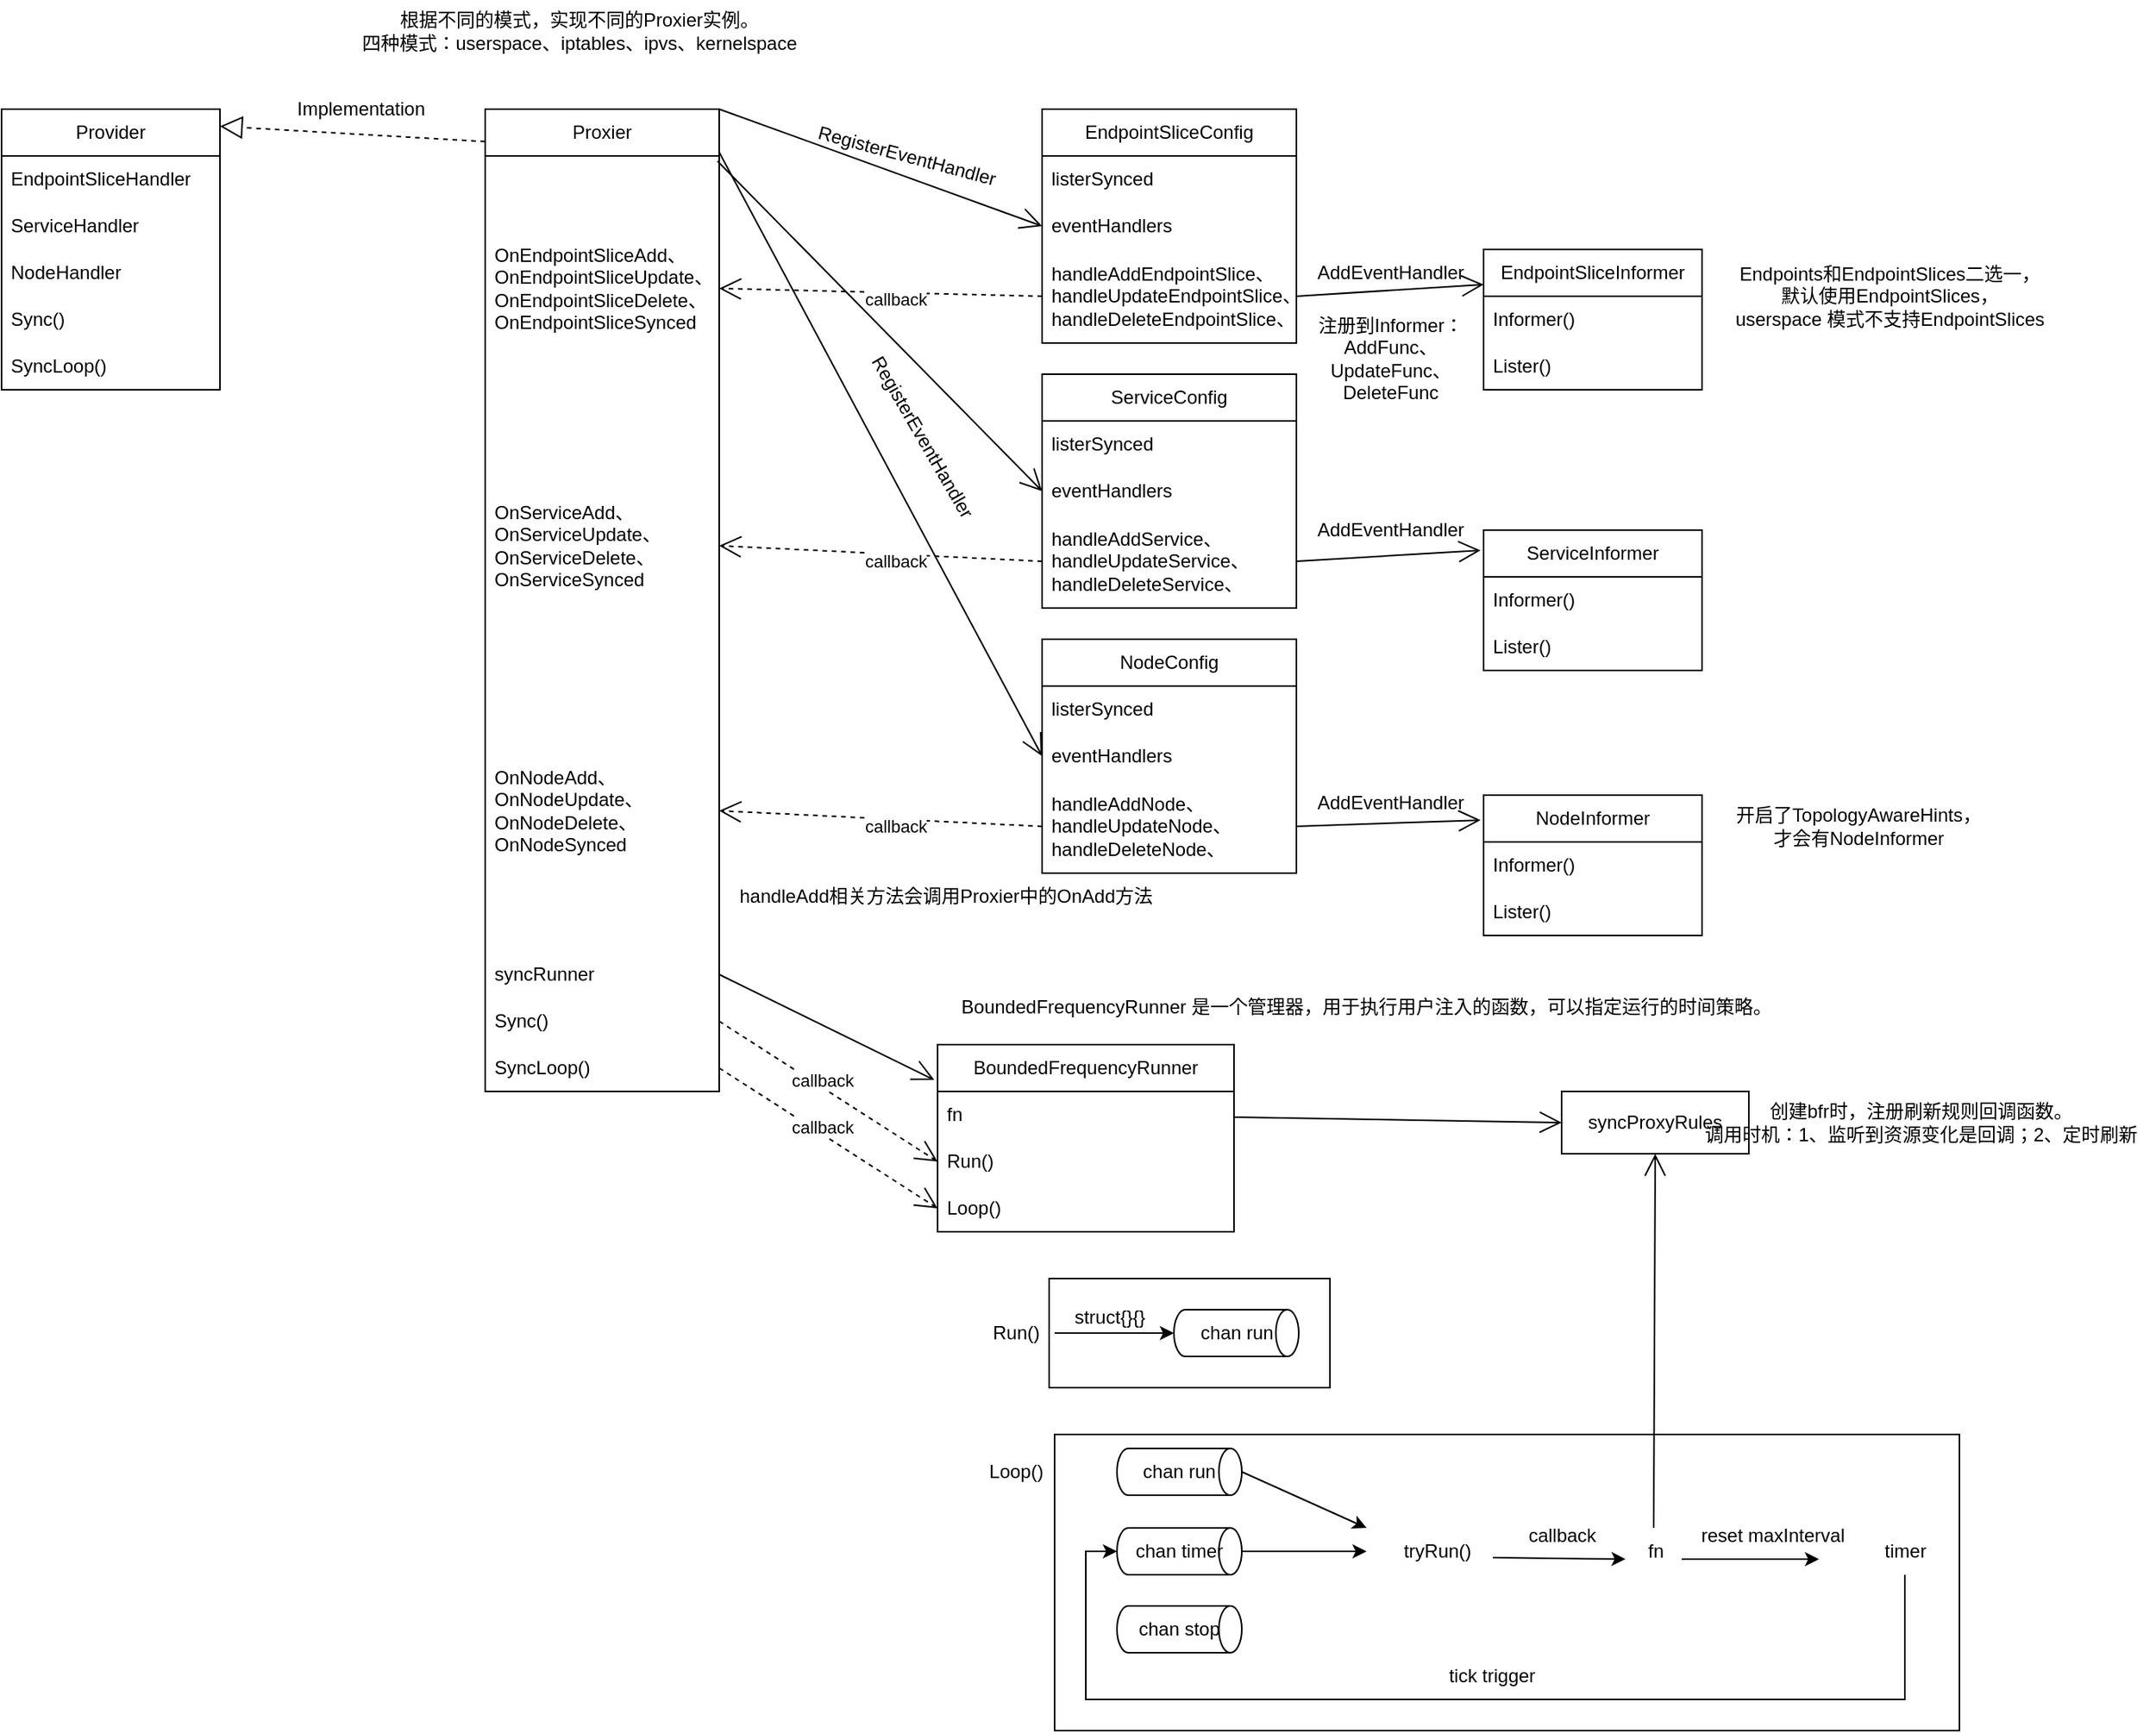 <mxfile version="20.8.18" type="github">
  <diagram name="第 1 页" id="lh7ydzCc7ynA8F5_acGI">
    <mxGraphModel dx="1050" dy="548" grid="1" gridSize="10" guides="1" tooltips="1" connect="1" arrows="1" fold="1" page="1" pageScale="1" pageWidth="827" pageHeight="1169" math="0" shadow="0">
      <root>
        <mxCell id="0" />
        <mxCell id="1" parent="0" />
        <mxCell id="7DXoSsNHb3DOnM7rZHPf-104" value="" style="rounded=0;whiteSpace=wrap;html=1;strokeColor=default;strokeWidth=1;fillColor=default;" vertex="1" parent="1">
          <mxGeometry x="831.5" y="1030" width="180" height="70" as="geometry" />
        </mxCell>
        <mxCell id="7DXoSsNHb3DOnM7rZHPf-1" value="Provider" style="swimlane;fontStyle=0;childLayout=stackLayout;horizontal=1;startSize=30;horizontalStack=0;resizeParent=1;resizeParentMax=0;resizeLast=0;collapsible=1;marginBottom=0;whiteSpace=wrap;html=1;" vertex="1" parent="1">
          <mxGeometry x="160" y="280" width="140" height="180" as="geometry" />
        </mxCell>
        <mxCell id="7DXoSsNHb3DOnM7rZHPf-2" value="EndpointSliceHandler" style="text;strokeColor=none;fillColor=none;align=left;verticalAlign=middle;spacingLeft=4;spacingRight=4;overflow=hidden;points=[[0,0.5],[1,0.5]];portConstraint=eastwest;rotatable=0;whiteSpace=wrap;html=1;" vertex="1" parent="7DXoSsNHb3DOnM7rZHPf-1">
          <mxGeometry y="30" width="140" height="30" as="geometry" />
        </mxCell>
        <mxCell id="7DXoSsNHb3DOnM7rZHPf-3" value="ServiceHandler" style="text;strokeColor=none;fillColor=none;align=left;verticalAlign=middle;spacingLeft=4;spacingRight=4;overflow=hidden;points=[[0,0.5],[1,0.5]];portConstraint=eastwest;rotatable=0;whiteSpace=wrap;html=1;" vertex="1" parent="7DXoSsNHb3DOnM7rZHPf-1">
          <mxGeometry y="60" width="140" height="30" as="geometry" />
        </mxCell>
        <mxCell id="7DXoSsNHb3DOnM7rZHPf-4" value="NodeHandler" style="text;strokeColor=none;fillColor=none;align=left;verticalAlign=middle;spacingLeft=4;spacingRight=4;overflow=hidden;points=[[0,0.5],[1,0.5]];portConstraint=eastwest;rotatable=0;whiteSpace=wrap;html=1;" vertex="1" parent="7DXoSsNHb3DOnM7rZHPf-1">
          <mxGeometry y="90" width="140" height="30" as="geometry" />
        </mxCell>
        <mxCell id="7DXoSsNHb3DOnM7rZHPf-6" value="Sync()" style="text;strokeColor=none;fillColor=none;align=left;verticalAlign=middle;spacingLeft=4;spacingRight=4;overflow=hidden;points=[[0,0.5],[1,0.5]];portConstraint=eastwest;rotatable=0;whiteSpace=wrap;html=1;" vertex="1" parent="7DXoSsNHb3DOnM7rZHPf-1">
          <mxGeometry y="120" width="140" height="30" as="geometry" />
        </mxCell>
        <mxCell id="7DXoSsNHb3DOnM7rZHPf-5" value="SyncLoop()" style="text;strokeColor=none;fillColor=none;align=left;verticalAlign=middle;spacingLeft=4;spacingRight=4;overflow=hidden;points=[[0,0.5],[1,0.5]];portConstraint=eastwest;rotatable=0;whiteSpace=wrap;html=1;" vertex="1" parent="7DXoSsNHb3DOnM7rZHPf-1">
          <mxGeometry y="150" width="140" height="30" as="geometry" />
        </mxCell>
        <mxCell id="7DXoSsNHb3DOnM7rZHPf-7" value="Proxier" style="swimlane;fontStyle=0;childLayout=stackLayout;horizontal=1;startSize=30;horizontalStack=0;resizeParent=1;resizeParentMax=0;resizeLast=0;collapsible=1;marginBottom=0;whiteSpace=wrap;html=1;" vertex="1" parent="1">
          <mxGeometry x="470" y="280" width="150" height="630" as="geometry" />
        </mxCell>
        <mxCell id="7DXoSsNHb3DOnM7rZHPf-8" value="OnEndpointSliceAdd、OnEndpointSliceUpdate、OnEndpointSliceDelete、OnEndpointSliceSynced" style="text;strokeColor=none;fillColor=none;align=left;verticalAlign=middle;spacingLeft=4;spacingRight=4;overflow=hidden;points=[[0,0.5],[1,0.5]];portConstraint=eastwest;rotatable=0;whiteSpace=wrap;html=1;" vertex="1" parent="7DXoSsNHb3DOnM7rZHPf-7">
          <mxGeometry y="30" width="150" height="170" as="geometry" />
        </mxCell>
        <mxCell id="7DXoSsNHb3DOnM7rZHPf-9" value="OnServiceAdd、OnServiceUpdate、OnServiceDelete、OnServiceSynced" style="text;strokeColor=none;fillColor=none;align=left;verticalAlign=middle;spacingLeft=4;spacingRight=4;overflow=hidden;points=[[0,0.5],[1,0.5]];portConstraint=eastwest;rotatable=0;whiteSpace=wrap;html=1;" vertex="1" parent="7DXoSsNHb3DOnM7rZHPf-7">
          <mxGeometry y="200" width="150" height="160" as="geometry" />
        </mxCell>
        <mxCell id="7DXoSsNHb3DOnM7rZHPf-10" value="OnNodeAdd、OnNodeUpdate、OnNodeDelete、OnNodeSynced" style="text;strokeColor=none;fillColor=none;align=left;verticalAlign=middle;spacingLeft=4;spacingRight=4;overflow=hidden;points=[[0,0.5],[1,0.5]];portConstraint=eastwest;rotatable=0;whiteSpace=wrap;html=1;" vertex="1" parent="7DXoSsNHb3DOnM7rZHPf-7">
          <mxGeometry y="360" width="150" height="180" as="geometry" />
        </mxCell>
        <mxCell id="7DXoSsNHb3DOnM7rZHPf-93" value="syncRunner" style="text;strokeColor=none;fillColor=none;align=left;verticalAlign=middle;spacingLeft=4;spacingRight=4;overflow=hidden;points=[[0,0.5],[1,0.5]];portConstraint=eastwest;rotatable=0;whiteSpace=wrap;html=1;" vertex="1" parent="7DXoSsNHb3DOnM7rZHPf-7">
          <mxGeometry y="540" width="150" height="30" as="geometry" />
        </mxCell>
        <mxCell id="7DXoSsNHb3DOnM7rZHPf-11" value="Sync()" style="text;strokeColor=none;fillColor=none;align=left;verticalAlign=middle;spacingLeft=4;spacingRight=4;overflow=hidden;points=[[0,0.5],[1,0.5]];portConstraint=eastwest;rotatable=0;whiteSpace=wrap;html=1;" vertex="1" parent="7DXoSsNHb3DOnM7rZHPf-7">
          <mxGeometry y="570" width="150" height="30" as="geometry" />
        </mxCell>
        <mxCell id="7DXoSsNHb3DOnM7rZHPf-12" value="SyncLoop()" style="text;strokeColor=none;fillColor=none;align=left;verticalAlign=middle;spacingLeft=4;spacingRight=4;overflow=hidden;points=[[0,0.5],[1,0.5]];portConstraint=eastwest;rotatable=0;whiteSpace=wrap;html=1;" vertex="1" parent="7DXoSsNHb3DOnM7rZHPf-7">
          <mxGeometry y="600" width="150" height="30" as="geometry" />
        </mxCell>
        <mxCell id="7DXoSsNHb3DOnM7rZHPf-13" value="" style="endArrow=block;dashed=1;endFill=0;endSize=12;html=1;rounded=0;entryX=1;entryY=0.061;entryDx=0;entryDy=0;entryPerimeter=0;exitX=0;exitY=0.033;exitDx=0;exitDy=0;exitPerimeter=0;" edge="1" parent="1" source="7DXoSsNHb3DOnM7rZHPf-7" target="7DXoSsNHb3DOnM7rZHPf-1">
          <mxGeometry width="160" relative="1" as="geometry">
            <mxPoint x="370" y="520" as="sourcePoint" />
            <mxPoint x="530" y="520" as="targetPoint" />
          </mxGeometry>
        </mxCell>
        <mxCell id="7DXoSsNHb3DOnM7rZHPf-14" value="Implementation" style="text;html=1;align=center;verticalAlign=middle;resizable=0;points=[];autosize=1;strokeColor=none;fillColor=none;" vertex="1" parent="1">
          <mxGeometry x="335" y="265" width="110" height="30" as="geometry" />
        </mxCell>
        <mxCell id="7DXoSsNHb3DOnM7rZHPf-15" value="EndpointSliceInformer" style="swimlane;fontStyle=0;childLayout=stackLayout;horizontal=1;startSize=30;horizontalStack=0;resizeParent=1;resizeParentMax=0;resizeLast=0;collapsible=1;marginBottom=0;whiteSpace=wrap;html=1;" vertex="1" parent="1">
          <mxGeometry x="1110" y="370" width="140" height="90" as="geometry" />
        </mxCell>
        <mxCell id="7DXoSsNHb3DOnM7rZHPf-16" value="Informer()" style="text;strokeColor=none;fillColor=none;align=left;verticalAlign=middle;spacingLeft=4;spacingRight=4;overflow=hidden;points=[[0,0.5],[1,0.5]];portConstraint=eastwest;rotatable=0;whiteSpace=wrap;html=1;" vertex="1" parent="7DXoSsNHb3DOnM7rZHPf-15">
          <mxGeometry y="30" width="140" height="30" as="geometry" />
        </mxCell>
        <mxCell id="7DXoSsNHb3DOnM7rZHPf-21" value="Lister()" style="text;strokeColor=none;fillColor=none;align=left;verticalAlign=middle;spacingLeft=4;spacingRight=4;overflow=hidden;points=[[0,0.5],[1,0.5]];portConstraint=eastwest;rotatable=0;whiteSpace=wrap;html=1;" vertex="1" parent="7DXoSsNHb3DOnM7rZHPf-15">
          <mxGeometry y="60" width="140" height="30" as="geometry" />
        </mxCell>
        <mxCell id="7DXoSsNHb3DOnM7rZHPf-22" value="ServiceInformer" style="swimlane;fontStyle=0;childLayout=stackLayout;horizontal=1;startSize=30;horizontalStack=0;resizeParent=1;resizeParentMax=0;resizeLast=0;collapsible=1;marginBottom=0;whiteSpace=wrap;html=1;" vertex="1" parent="1">
          <mxGeometry x="1110" y="550" width="140" height="90" as="geometry" />
        </mxCell>
        <mxCell id="7DXoSsNHb3DOnM7rZHPf-23" value="Informer()" style="text;strokeColor=none;fillColor=none;align=left;verticalAlign=middle;spacingLeft=4;spacingRight=4;overflow=hidden;points=[[0,0.5],[1,0.5]];portConstraint=eastwest;rotatable=0;whiteSpace=wrap;html=1;" vertex="1" parent="7DXoSsNHb3DOnM7rZHPf-22">
          <mxGeometry y="30" width="140" height="30" as="geometry" />
        </mxCell>
        <mxCell id="7DXoSsNHb3DOnM7rZHPf-24" value="Lister()" style="text;strokeColor=none;fillColor=none;align=left;verticalAlign=middle;spacingLeft=4;spacingRight=4;overflow=hidden;points=[[0,0.5],[1,0.5]];portConstraint=eastwest;rotatable=0;whiteSpace=wrap;html=1;" vertex="1" parent="7DXoSsNHb3DOnM7rZHPf-22">
          <mxGeometry y="60" width="140" height="30" as="geometry" />
        </mxCell>
        <mxCell id="7DXoSsNHb3DOnM7rZHPf-25" value="NodeInformer" style="swimlane;fontStyle=0;childLayout=stackLayout;horizontal=1;startSize=30;horizontalStack=0;resizeParent=1;resizeParentMax=0;resizeLast=0;collapsible=1;marginBottom=0;whiteSpace=wrap;html=1;" vertex="1" parent="1">
          <mxGeometry x="1110" y="720" width="140" height="90" as="geometry" />
        </mxCell>
        <mxCell id="7DXoSsNHb3DOnM7rZHPf-26" value="Informer()" style="text;strokeColor=none;fillColor=none;align=left;verticalAlign=middle;spacingLeft=4;spacingRight=4;overflow=hidden;points=[[0,0.5],[1,0.5]];portConstraint=eastwest;rotatable=0;whiteSpace=wrap;html=1;" vertex="1" parent="7DXoSsNHb3DOnM7rZHPf-25">
          <mxGeometry y="30" width="140" height="30" as="geometry" />
        </mxCell>
        <mxCell id="7DXoSsNHb3DOnM7rZHPf-27" value="Lister()" style="text;strokeColor=none;fillColor=none;align=left;verticalAlign=middle;spacingLeft=4;spacingRight=4;overflow=hidden;points=[[0,0.5],[1,0.5]];portConstraint=eastwest;rotatable=0;whiteSpace=wrap;html=1;" vertex="1" parent="7DXoSsNHb3DOnM7rZHPf-25">
          <mxGeometry y="60" width="140" height="30" as="geometry" />
        </mxCell>
        <mxCell id="7DXoSsNHb3DOnM7rZHPf-28" value="开启了TopologyAwareHints，&lt;br&gt;才会有NodeInformer" style="text;html=1;align=center;verticalAlign=middle;resizable=0;points=[];autosize=1;strokeColor=none;fillColor=none;" vertex="1" parent="1">
          <mxGeometry x="1260" y="720" width="180" height="40" as="geometry" />
        </mxCell>
        <mxCell id="7DXoSsNHb3DOnM7rZHPf-30" value="Endpoints和EndpointSlices二选一，&lt;br&gt;默认使用EndpointSlices，&lt;br&gt;userspace 模式不支持EndpointSlices" style="text;html=1;align=center;verticalAlign=middle;resizable=0;points=[];autosize=1;strokeColor=none;fillColor=none;" vertex="1" parent="1">
          <mxGeometry x="1260" y="370" width="220" height="60" as="geometry" />
        </mxCell>
        <mxCell id="7DXoSsNHb3DOnM7rZHPf-43" value="NodeConfig" style="swimlane;fontStyle=0;childLayout=stackLayout;horizontal=1;startSize=30;horizontalStack=0;resizeParent=1;resizeParentMax=0;resizeLast=0;collapsible=1;marginBottom=0;whiteSpace=wrap;html=1;" vertex="1" parent="1">
          <mxGeometry x="827" y="620" width="163" height="150" as="geometry" />
        </mxCell>
        <mxCell id="7DXoSsNHb3DOnM7rZHPf-44" value="listerSynced" style="text;strokeColor=none;fillColor=none;align=left;verticalAlign=middle;spacingLeft=4;spacingRight=4;overflow=hidden;points=[[0,0.5],[1,0.5]];portConstraint=eastwest;rotatable=0;whiteSpace=wrap;html=1;" vertex="1" parent="7DXoSsNHb3DOnM7rZHPf-43">
          <mxGeometry y="30" width="163" height="30" as="geometry" />
        </mxCell>
        <mxCell id="7DXoSsNHb3DOnM7rZHPf-45" value="eventHandlers" style="text;strokeColor=none;fillColor=none;align=left;verticalAlign=middle;spacingLeft=4;spacingRight=4;overflow=hidden;points=[[0,0.5],[1,0.5]];portConstraint=eastwest;rotatable=0;whiteSpace=wrap;html=1;" vertex="1" parent="7DXoSsNHb3DOnM7rZHPf-43">
          <mxGeometry y="60" width="163" height="30" as="geometry" />
        </mxCell>
        <mxCell id="7DXoSsNHb3DOnM7rZHPf-56" value="handleAddNode、&lt;br&gt;handleUpdateNode、&lt;br&gt;handleDeleteNode、" style="text;strokeColor=none;fillColor=none;align=left;verticalAlign=middle;spacingLeft=4;spacingRight=4;overflow=hidden;points=[[0,0.5],[1,0.5]];portConstraint=eastwest;rotatable=0;whiteSpace=wrap;html=1;" vertex="1" parent="7DXoSsNHb3DOnM7rZHPf-43">
          <mxGeometry y="90" width="163" height="60" as="geometry" />
        </mxCell>
        <mxCell id="7DXoSsNHb3DOnM7rZHPf-46" value="根据不同的模式，实现不同的Proxier实例。&lt;br&gt;四种模式：userspace、iptables、ipvs、kernelspace" style="text;html=1;align=center;verticalAlign=middle;resizable=0;points=[];autosize=1;strokeColor=none;fillColor=none;" vertex="1" parent="1">
          <mxGeometry x="380" y="210" width="300" height="40" as="geometry" />
        </mxCell>
        <mxCell id="7DXoSsNHb3DOnM7rZHPf-48" value="" style="endArrow=open;endFill=1;endSize=12;html=1;rounded=0;exitX=1;exitY=0;exitDx=0;exitDy=0;entryX=0;entryY=0.5;entryDx=0;entryDy=0;" edge="1" parent="1" source="7DXoSsNHb3DOnM7rZHPf-7">
          <mxGeometry width="160" relative="1" as="geometry">
            <mxPoint x="570" y="640" as="sourcePoint" />
            <mxPoint x="827" y="355" as="targetPoint" />
          </mxGeometry>
        </mxCell>
        <mxCell id="7DXoSsNHb3DOnM7rZHPf-49" value="RegisterEventHandler" style="text;html=1;align=center;verticalAlign=middle;resizable=0;points=[];autosize=1;strokeColor=none;fillColor=none;rotation=15;" vertex="1" parent="1">
          <mxGeometry x="670" y="295" width="140" height="30" as="geometry" />
        </mxCell>
        <mxCell id="7DXoSsNHb3DOnM7rZHPf-50" value="" style="endArrow=open;endFill=1;endSize=12;html=1;rounded=0;exitX=0.993;exitY=0.053;exitDx=0;exitDy=0;exitPerimeter=0;entryX=0;entryY=0.5;entryDx=0;entryDy=0;" edge="1" parent="1" source="7DXoSsNHb3DOnM7rZHPf-7" target="7DXoSsNHb3DOnM7rZHPf-61">
          <mxGeometry width="160" relative="1" as="geometry">
            <mxPoint x="631" y="302" as="sourcePoint" />
            <mxPoint x="827" y="460" as="targetPoint" />
          </mxGeometry>
        </mxCell>
        <mxCell id="7DXoSsNHb3DOnM7rZHPf-52" value="" style="endArrow=open;endFill=1;endSize=12;html=1;rounded=0;exitX=1;exitY=-0.014;exitDx=0;exitDy=0;exitPerimeter=0;entryX=0;entryY=0.5;entryDx=0;entryDy=0;" edge="1" parent="1" source="7DXoSsNHb3DOnM7rZHPf-8" target="7DXoSsNHb3DOnM7rZHPf-45">
          <mxGeometry width="160" relative="1" as="geometry">
            <mxPoint x="630" y="310" as="sourcePoint" />
            <mxPoint x="837" y="470" as="targetPoint" />
          </mxGeometry>
        </mxCell>
        <mxCell id="7DXoSsNHb3DOnM7rZHPf-53" value="RegisterEventHandler" style="text;html=1;align=center;verticalAlign=middle;resizable=0;points=[];autosize=1;strokeColor=none;fillColor=none;rotation=60;" vertex="1" parent="1">
          <mxGeometry x="680" y="475" width="140" height="30" as="geometry" />
        </mxCell>
        <mxCell id="7DXoSsNHb3DOnM7rZHPf-59" value="ServiceConfig" style="swimlane;fontStyle=0;childLayout=stackLayout;horizontal=1;startSize=30;horizontalStack=0;resizeParent=1;resizeParentMax=0;resizeLast=0;collapsible=1;marginBottom=0;whiteSpace=wrap;html=1;" vertex="1" parent="1">
          <mxGeometry x="827" y="450" width="163" height="150" as="geometry" />
        </mxCell>
        <mxCell id="7DXoSsNHb3DOnM7rZHPf-60" value="listerSynced" style="text;strokeColor=none;fillColor=none;align=left;verticalAlign=middle;spacingLeft=4;spacingRight=4;overflow=hidden;points=[[0,0.5],[1,0.5]];portConstraint=eastwest;rotatable=0;whiteSpace=wrap;html=1;" vertex="1" parent="7DXoSsNHb3DOnM7rZHPf-59">
          <mxGeometry y="30" width="163" height="30" as="geometry" />
        </mxCell>
        <mxCell id="7DXoSsNHb3DOnM7rZHPf-61" value="eventHandlers" style="text;strokeColor=none;fillColor=none;align=left;verticalAlign=middle;spacingLeft=4;spacingRight=4;overflow=hidden;points=[[0,0.5],[1,0.5]];portConstraint=eastwest;rotatable=0;whiteSpace=wrap;html=1;" vertex="1" parent="7DXoSsNHb3DOnM7rZHPf-59">
          <mxGeometry y="60" width="163" height="30" as="geometry" />
        </mxCell>
        <mxCell id="7DXoSsNHb3DOnM7rZHPf-62" value="handleAddService、&lt;br&gt;handleUpdateService、&lt;br&gt;handleDeleteService、" style="text;strokeColor=none;fillColor=none;align=left;verticalAlign=middle;spacingLeft=4;spacingRight=4;overflow=hidden;points=[[0,0.5],[1,0.5]];portConstraint=eastwest;rotatable=0;whiteSpace=wrap;html=1;" vertex="1" parent="7DXoSsNHb3DOnM7rZHPf-59">
          <mxGeometry y="90" width="163" height="60" as="geometry" />
        </mxCell>
        <mxCell id="7DXoSsNHb3DOnM7rZHPf-63" value="EndpointSliceConfig" style="swimlane;fontStyle=0;childLayout=stackLayout;horizontal=1;startSize=30;horizontalStack=0;resizeParent=1;resizeParentMax=0;resizeLast=0;collapsible=1;marginBottom=0;whiteSpace=wrap;html=1;" vertex="1" parent="1">
          <mxGeometry x="827" y="280" width="163" height="150" as="geometry" />
        </mxCell>
        <mxCell id="7DXoSsNHb3DOnM7rZHPf-64" value="listerSynced" style="text;strokeColor=none;fillColor=none;align=left;verticalAlign=middle;spacingLeft=4;spacingRight=4;overflow=hidden;points=[[0,0.5],[1,0.5]];portConstraint=eastwest;rotatable=0;whiteSpace=wrap;html=1;" vertex="1" parent="7DXoSsNHb3DOnM7rZHPf-63">
          <mxGeometry y="30" width="163" height="30" as="geometry" />
        </mxCell>
        <mxCell id="7DXoSsNHb3DOnM7rZHPf-65" value="eventHandlers" style="text;strokeColor=none;fillColor=none;align=left;verticalAlign=middle;spacingLeft=4;spacingRight=4;overflow=hidden;points=[[0,0.5],[1,0.5]];portConstraint=eastwest;rotatable=0;whiteSpace=wrap;html=1;" vertex="1" parent="7DXoSsNHb3DOnM7rZHPf-63">
          <mxGeometry y="60" width="163" height="30" as="geometry" />
        </mxCell>
        <mxCell id="7DXoSsNHb3DOnM7rZHPf-66" value="handleAddEndpointSlice、&lt;br&gt;handleUpdateEndpointSlice、&lt;br&gt;handleDeleteEndpointSlice、" style="text;strokeColor=none;fillColor=none;align=left;verticalAlign=middle;spacingLeft=4;spacingRight=4;overflow=hidden;points=[[0,0.5],[1,0.5]];portConstraint=eastwest;rotatable=0;whiteSpace=wrap;html=1;" vertex="1" parent="7DXoSsNHb3DOnM7rZHPf-63">
          <mxGeometry y="90" width="163" height="60" as="geometry" />
        </mxCell>
        <mxCell id="7DXoSsNHb3DOnM7rZHPf-67" value="handleAdd相关方法会调用Proxier中的OnAdd方法" style="text;html=1;align=center;verticalAlign=middle;resizable=0;points=[];autosize=1;strokeColor=none;fillColor=none;" vertex="1" parent="1">
          <mxGeometry x="620" y="770" width="290" height="30" as="geometry" />
        </mxCell>
        <mxCell id="7DXoSsNHb3DOnM7rZHPf-69" value="" style="endArrow=open;endFill=1;endSize=12;html=1;rounded=0;entryX=1;entryY=0.5;entryDx=0;entryDy=0;exitX=0;exitY=0.5;exitDx=0;exitDy=0;dashed=1;" edge="1" parent="1" source="7DXoSsNHb3DOnM7rZHPf-56" target="7DXoSsNHb3DOnM7rZHPf-10">
          <mxGeometry width="160" relative="1" as="geometry">
            <mxPoint x="630" y="700" as="sourcePoint" />
            <mxPoint x="837" y="705" as="targetPoint" />
          </mxGeometry>
        </mxCell>
        <mxCell id="7DXoSsNHb3DOnM7rZHPf-70" value="callback" style="edgeLabel;html=1;align=center;verticalAlign=middle;resizable=0;points=[];" vertex="1" connectable="0" parent="7DXoSsNHb3DOnM7rZHPf-69">
          <mxGeometry x="-0.093" y="4" relative="1" as="geometry">
            <mxPoint as="offset" />
          </mxGeometry>
        </mxCell>
        <mxCell id="7DXoSsNHb3DOnM7rZHPf-71" value="" style="endArrow=open;endFill=1;endSize=12;html=1;rounded=0;entryX=1;entryY=0.5;entryDx=0;entryDy=0;exitX=0;exitY=0.5;exitDx=0;exitDy=0;dashed=1;" edge="1" parent="1" source="7DXoSsNHb3DOnM7rZHPf-62" target="7DXoSsNHb3DOnM7rZHPf-9">
          <mxGeometry width="160" relative="1" as="geometry">
            <mxPoint x="837" y="750" as="sourcePoint" />
            <mxPoint x="630" y="740" as="targetPoint" />
          </mxGeometry>
        </mxCell>
        <mxCell id="7DXoSsNHb3DOnM7rZHPf-72" value="callback" style="edgeLabel;html=1;align=center;verticalAlign=middle;resizable=0;points=[];" vertex="1" connectable="0" parent="7DXoSsNHb3DOnM7rZHPf-71">
          <mxGeometry x="-0.093" y="4" relative="1" as="geometry">
            <mxPoint as="offset" />
          </mxGeometry>
        </mxCell>
        <mxCell id="7DXoSsNHb3DOnM7rZHPf-73" value="" style="endArrow=open;endFill=1;endSize=12;html=1;rounded=0;entryX=1;entryY=0.5;entryDx=0;entryDy=0;exitX=0;exitY=0.5;exitDx=0;exitDy=0;dashed=1;" edge="1" parent="1" source="7DXoSsNHb3DOnM7rZHPf-66" target="7DXoSsNHb3DOnM7rZHPf-8">
          <mxGeometry width="160" relative="1" as="geometry">
            <mxPoint x="837" y="580" as="sourcePoint" />
            <mxPoint x="630" y="570" as="targetPoint" />
          </mxGeometry>
        </mxCell>
        <mxCell id="7DXoSsNHb3DOnM7rZHPf-74" value="callback" style="edgeLabel;html=1;align=center;verticalAlign=middle;resizable=0;points=[];" vertex="1" connectable="0" parent="7DXoSsNHb3DOnM7rZHPf-73">
          <mxGeometry x="-0.093" y="4" relative="1" as="geometry">
            <mxPoint as="offset" />
          </mxGeometry>
        </mxCell>
        <mxCell id="7DXoSsNHb3DOnM7rZHPf-75" value="" style="endArrow=open;endFill=1;endSize=12;html=1;rounded=0;exitX=1;exitY=0.5;exitDx=0;exitDy=0;entryX=0;entryY=0.25;entryDx=0;entryDy=0;" edge="1" parent="1" source="7DXoSsNHb3DOnM7rZHPf-66" target="7DXoSsNHb3DOnM7rZHPf-15">
          <mxGeometry width="160" relative="1" as="geometry">
            <mxPoint x="630" y="290" as="sourcePoint" />
            <mxPoint x="837" y="365" as="targetPoint" />
          </mxGeometry>
        </mxCell>
        <mxCell id="7DXoSsNHb3DOnM7rZHPf-76" value="注册到Informer：&lt;br&gt;AddFunc、&lt;br&gt;UpdateFunc、&lt;br&gt;DeleteFunc" style="text;html=1;align=center;verticalAlign=middle;resizable=0;points=[];autosize=1;strokeColor=none;fillColor=none;" vertex="1" parent="1">
          <mxGeometry x="990" y="405" width="120" height="70" as="geometry" />
        </mxCell>
        <mxCell id="7DXoSsNHb3DOnM7rZHPf-77" value="" style="endArrow=open;endFill=1;endSize=12;html=1;rounded=0;exitX=1;exitY=0.5;exitDx=0;exitDy=0;entryX=-0.014;entryY=0.144;entryDx=0;entryDy=0;entryPerimeter=0;" edge="1" parent="1" source="7DXoSsNHb3DOnM7rZHPf-62" target="7DXoSsNHb3DOnM7rZHPf-22">
          <mxGeometry width="160" relative="1" as="geometry">
            <mxPoint x="1000" y="410" as="sourcePoint" />
            <mxPoint x="1120" y="403" as="targetPoint" />
          </mxGeometry>
        </mxCell>
        <mxCell id="7DXoSsNHb3DOnM7rZHPf-78" value="" style="endArrow=open;endFill=1;endSize=12;html=1;rounded=0;exitX=1;exitY=0.5;exitDx=0;exitDy=0;entryX=-0.014;entryY=0.178;entryDx=0;entryDy=0;entryPerimeter=0;" edge="1" parent="1" source="7DXoSsNHb3DOnM7rZHPf-56" target="7DXoSsNHb3DOnM7rZHPf-25">
          <mxGeometry width="160" relative="1" as="geometry">
            <mxPoint x="1000" y="580" as="sourcePoint" />
            <mxPoint x="1120" y="583" as="targetPoint" />
          </mxGeometry>
        </mxCell>
        <mxCell id="7DXoSsNHb3DOnM7rZHPf-79" value="AddEventHandler" style="text;html=1;align=center;verticalAlign=middle;resizable=0;points=[];autosize=1;strokeColor=none;fillColor=none;" vertex="1" parent="1">
          <mxGeometry x="990" y="535" width="120" height="30" as="geometry" />
        </mxCell>
        <mxCell id="7DXoSsNHb3DOnM7rZHPf-81" value="AddEventHandler" style="text;html=1;align=center;verticalAlign=middle;resizable=0;points=[];autosize=1;strokeColor=none;fillColor=none;" vertex="1" parent="1">
          <mxGeometry x="990" y="710" width="120" height="30" as="geometry" />
        </mxCell>
        <mxCell id="7DXoSsNHb3DOnM7rZHPf-82" value="AddEventHandler" style="text;html=1;align=center;verticalAlign=middle;resizable=0;points=[];autosize=1;strokeColor=none;fillColor=none;" vertex="1" parent="1">
          <mxGeometry x="990" y="370" width="120" height="30" as="geometry" />
        </mxCell>
        <mxCell id="7DXoSsNHb3DOnM7rZHPf-89" value="BoundedFrequencyRunner" style="swimlane;fontStyle=0;childLayout=stackLayout;horizontal=1;startSize=30;horizontalStack=0;resizeParent=1;resizeParentMax=0;resizeLast=0;collapsible=1;marginBottom=0;whiteSpace=wrap;html=1;" vertex="1" parent="1">
          <mxGeometry x="760" y="880" width="190" height="120" as="geometry" />
        </mxCell>
        <mxCell id="7DXoSsNHb3DOnM7rZHPf-99" value="fn" style="text;strokeColor=none;fillColor=none;align=left;verticalAlign=middle;spacingLeft=4;spacingRight=4;overflow=hidden;points=[[0,0.5],[1,0.5]];portConstraint=eastwest;rotatable=0;whiteSpace=wrap;html=1;" vertex="1" parent="7DXoSsNHb3DOnM7rZHPf-89">
          <mxGeometry y="30" width="190" height="30" as="geometry" />
        </mxCell>
        <mxCell id="7DXoSsNHb3DOnM7rZHPf-90" value="Run()" style="text;strokeColor=none;fillColor=none;align=left;verticalAlign=middle;spacingLeft=4;spacingRight=4;overflow=hidden;points=[[0,0.5],[1,0.5]];portConstraint=eastwest;rotatable=0;whiteSpace=wrap;html=1;" vertex="1" parent="7DXoSsNHb3DOnM7rZHPf-89">
          <mxGeometry y="60" width="190" height="30" as="geometry" />
        </mxCell>
        <mxCell id="7DXoSsNHb3DOnM7rZHPf-91" value="Loop()" style="text;strokeColor=none;fillColor=none;align=left;verticalAlign=middle;spacingLeft=4;spacingRight=4;overflow=hidden;points=[[0,0.5],[1,0.5]];portConstraint=eastwest;rotatable=0;whiteSpace=wrap;html=1;" vertex="1" parent="7DXoSsNHb3DOnM7rZHPf-89">
          <mxGeometry y="90" width="190" height="30" as="geometry" />
        </mxCell>
        <mxCell id="7DXoSsNHb3DOnM7rZHPf-92" value="" style="endArrow=open;endFill=1;endSize=12;html=1;rounded=0;exitX=1;exitY=0.5;exitDx=0;exitDy=0;entryX=-0.011;entryY=0.189;entryDx=0;entryDy=0;entryPerimeter=0;" edge="1" parent="1" source="7DXoSsNHb3DOnM7rZHPf-93" target="7DXoSsNHb3DOnM7rZHPf-89">
          <mxGeometry width="160" relative="1" as="geometry">
            <mxPoint x="5" y="807" as="sourcePoint" />
            <mxPoint x="123" y="800" as="targetPoint" />
          </mxGeometry>
        </mxCell>
        <mxCell id="7DXoSsNHb3DOnM7rZHPf-94" value="" style="endArrow=open;endFill=1;endSize=12;html=1;rounded=0;entryX=0;entryY=0.5;entryDx=0;entryDy=0;exitX=1;exitY=0.5;exitDx=0;exitDy=0;dashed=1;" edge="1" parent="1" source="7DXoSsNHb3DOnM7rZHPf-11" target="7DXoSsNHb3DOnM7rZHPf-90">
          <mxGeometry width="160" relative="1" as="geometry">
            <mxPoint x="837" y="750" as="sourcePoint" />
            <mxPoint x="630" y="740" as="targetPoint" />
          </mxGeometry>
        </mxCell>
        <mxCell id="7DXoSsNHb3DOnM7rZHPf-95" value="callback" style="edgeLabel;html=1;align=center;verticalAlign=middle;resizable=0;points=[];" vertex="1" connectable="0" parent="7DXoSsNHb3DOnM7rZHPf-94">
          <mxGeometry x="-0.093" y="4" relative="1" as="geometry">
            <mxPoint as="offset" />
          </mxGeometry>
        </mxCell>
        <mxCell id="7DXoSsNHb3DOnM7rZHPf-96" value="" style="endArrow=open;endFill=1;endSize=12;html=1;rounded=0;entryX=0;entryY=0.5;entryDx=0;entryDy=0;exitX=1;exitY=0.5;exitDx=0;exitDy=0;dashed=1;" edge="1" parent="1" source="7DXoSsNHb3DOnM7rZHPf-12" target="7DXoSsNHb3DOnM7rZHPf-91">
          <mxGeometry width="160" relative="1" as="geometry">
            <mxPoint x="630" y="875" as="sourcePoint" />
            <mxPoint x="770" y="935" as="targetPoint" />
          </mxGeometry>
        </mxCell>
        <mxCell id="7DXoSsNHb3DOnM7rZHPf-97" value="callback" style="edgeLabel;html=1;align=center;verticalAlign=middle;resizable=0;points=[];" vertex="1" connectable="0" parent="7DXoSsNHb3DOnM7rZHPf-96">
          <mxGeometry x="-0.093" y="4" relative="1" as="geometry">
            <mxPoint as="offset" />
          </mxGeometry>
        </mxCell>
        <mxCell id="7DXoSsNHb3DOnM7rZHPf-98" value="BoundedFrequencyRunner 是一个管理器，用于执行用户注入的函数，可以指定运行的时间策略。" style="text;align=center;verticalAlign=middle;resizable=0;points=[];autosize=1;strokeColor=none;fillColor=none;" vertex="1" parent="1">
          <mxGeometry x="765" y="840" width="540" height="30" as="geometry" />
        </mxCell>
        <mxCell id="7DXoSsNHb3DOnM7rZHPf-100" value="chan run" style="strokeWidth=1;html=1;shape=mxgraph.flowchart.direct_data;whiteSpace=wrap;strokeColor=default;fillColor=default;" vertex="1" parent="1">
          <mxGeometry x="911.5" y="1050" width="80" height="30" as="geometry" />
        </mxCell>
        <mxCell id="7DXoSsNHb3DOnM7rZHPf-102" value="" style="edgeStyle=orthogonalEdgeStyle;rounded=0;orthogonalLoop=1;jettySize=auto;html=1;" edge="1" parent="1" source="7DXoSsNHb3DOnM7rZHPf-101" target="7DXoSsNHb3DOnM7rZHPf-100">
          <mxGeometry relative="1" as="geometry" />
        </mxCell>
        <mxCell id="7DXoSsNHb3DOnM7rZHPf-101" value="Run()" style="text;html=1;align=center;verticalAlign=middle;resizable=0;points=[];autosize=1;strokeColor=none;fillColor=none;" vertex="1" parent="1">
          <mxGeometry x="785" y="1050" width="50" height="30" as="geometry" />
        </mxCell>
        <mxCell id="7DXoSsNHb3DOnM7rZHPf-103" value="struct{}{}" style="text;html=1;align=center;verticalAlign=middle;resizable=0;points=[];autosize=1;strokeColor=none;fillColor=none;" vertex="1" parent="1">
          <mxGeometry x="835" y="1040" width="70" height="30" as="geometry" />
        </mxCell>
        <mxCell id="7DXoSsNHb3DOnM7rZHPf-105" value="" style="rounded=0;whiteSpace=wrap;html=1;strokeColor=default;strokeWidth=1;fillColor=default;" vertex="1" parent="1">
          <mxGeometry x="835" y="1130" width="580" height="190" as="geometry" />
        </mxCell>
        <mxCell id="7DXoSsNHb3DOnM7rZHPf-106" value="chan run" style="strokeWidth=1;html=1;shape=mxgraph.flowchart.direct_data;whiteSpace=wrap;strokeColor=default;fillColor=default;" vertex="1" parent="1">
          <mxGeometry x="875" y="1139" width="80" height="30" as="geometry" />
        </mxCell>
        <mxCell id="7DXoSsNHb3DOnM7rZHPf-108" value="Loop()" style="text;html=1;align=center;verticalAlign=middle;resizable=0;points=[];autosize=1;strokeColor=none;fillColor=none;" vertex="1" parent="1">
          <mxGeometry x="780" y="1139" width="60" height="30" as="geometry" />
        </mxCell>
        <mxCell id="7DXoSsNHb3DOnM7rZHPf-110" value="chan timer" style="strokeWidth=1;html=1;shape=mxgraph.flowchart.direct_data;whiteSpace=wrap;strokeColor=default;fillColor=default;" vertex="1" parent="1">
          <mxGeometry x="875" y="1190" width="80" height="30" as="geometry" />
        </mxCell>
        <mxCell id="7DXoSsNHb3DOnM7rZHPf-111" value="chan stop" style="strokeWidth=1;html=1;shape=mxgraph.flowchart.direct_data;whiteSpace=wrap;strokeColor=default;fillColor=default;" vertex="1" parent="1">
          <mxGeometry x="875" y="1240" width="80" height="30" as="geometry" />
        </mxCell>
        <mxCell id="7DXoSsNHb3DOnM7rZHPf-112" value="" style="endArrow=classic;html=1;rounded=0;exitX=1;exitY=0.5;exitDx=0;exitDy=0;exitPerimeter=0;" edge="1" parent="1" source="7DXoSsNHb3DOnM7rZHPf-106">
          <mxGeometry width="50" height="50" relative="1" as="geometry">
            <mxPoint x="1015" y="1220" as="sourcePoint" />
            <mxPoint x="1035" y="1190" as="targetPoint" />
          </mxGeometry>
        </mxCell>
        <mxCell id="7DXoSsNHb3DOnM7rZHPf-113" value="tryRun()" style="text;html=1;align=center;verticalAlign=middle;resizable=0;points=[];autosize=1;strokeColor=none;fillColor=none;" vertex="1" parent="1">
          <mxGeometry x="1045" y="1190" width="70" height="30" as="geometry" />
        </mxCell>
        <mxCell id="7DXoSsNHb3DOnM7rZHPf-114" value="" style="endArrow=classic;html=1;rounded=0;exitX=1;exitY=0.5;exitDx=0;exitDy=0;exitPerimeter=0;" edge="1" parent="1" source="7DXoSsNHb3DOnM7rZHPf-110">
          <mxGeometry width="50" height="50" relative="1" as="geometry">
            <mxPoint x="965" y="1164" as="sourcePoint" />
            <mxPoint x="1035" y="1205" as="targetPoint" />
          </mxGeometry>
        </mxCell>
        <mxCell id="7DXoSsNHb3DOnM7rZHPf-117" value="fn" style="text;html=1;align=center;verticalAlign=middle;resizable=0;points=[];autosize=1;strokeColor=none;fillColor=none;" vertex="1" parent="1">
          <mxGeometry x="1205" y="1190" width="30" height="30" as="geometry" />
        </mxCell>
        <mxCell id="7DXoSsNHb3DOnM7rZHPf-118" value="callback" style="text;html=1;align=center;verticalAlign=middle;resizable=0;points=[];autosize=1;strokeColor=none;fillColor=none;" vertex="1" parent="1">
          <mxGeometry x="1125" y="1180" width="70" height="30" as="geometry" />
        </mxCell>
        <mxCell id="7DXoSsNHb3DOnM7rZHPf-120" value="" style="endArrow=classic;html=1;rounded=0;exitX=1.067;exitY=0.667;exitDx=0;exitDy=0;exitPerimeter=0;" edge="1" parent="1" source="7DXoSsNHb3DOnM7rZHPf-117">
          <mxGeometry width="50" height="50" relative="1" as="geometry">
            <mxPoint x="1275" y="1290" as="sourcePoint" />
            <mxPoint x="1325" y="1210" as="targetPoint" />
          </mxGeometry>
        </mxCell>
        <mxCell id="7DXoSsNHb3DOnM7rZHPf-121" value="" style="endArrow=classic;html=1;rounded=0;exitX=1.014;exitY=0.633;exitDx=0;exitDy=0;exitPerimeter=0;" edge="1" parent="1" source="7DXoSsNHb3DOnM7rZHPf-113">
          <mxGeometry width="50" height="50" relative="1" as="geometry">
            <mxPoint x="1128" y="1210" as="sourcePoint" />
            <mxPoint x="1201" y="1210" as="targetPoint" />
          </mxGeometry>
        </mxCell>
        <mxCell id="7DXoSsNHb3DOnM7rZHPf-122" value="reset&amp;nbsp;maxInterval" style="text;html=1;align=center;verticalAlign=middle;resizable=0;points=[];autosize=1;strokeColor=none;fillColor=none;" vertex="1" parent="1">
          <mxGeometry x="1235" y="1180" width="120" height="30" as="geometry" />
        </mxCell>
        <mxCell id="7DXoSsNHb3DOnM7rZHPf-126" value="" style="edgeStyle=orthogonalEdgeStyle;rounded=0;orthogonalLoop=1;jettySize=auto;html=1;entryX=0;entryY=0.5;entryDx=0;entryDy=0;entryPerimeter=0;" edge="1" parent="1" source="7DXoSsNHb3DOnM7rZHPf-124" target="7DXoSsNHb3DOnM7rZHPf-110">
          <mxGeometry relative="1" as="geometry">
            <mxPoint x="1355" y="1360" as="targetPoint" />
            <Array as="points">
              <mxPoint x="1380" y="1300" />
              <mxPoint x="855" y="1300" />
              <mxPoint x="855" y="1205" />
            </Array>
          </mxGeometry>
        </mxCell>
        <mxCell id="7DXoSsNHb3DOnM7rZHPf-124" value="timer" style="text;html=1;align=center;verticalAlign=middle;resizable=0;points=[];autosize=1;strokeColor=none;fillColor=none;" vertex="1" parent="1">
          <mxGeometry x="1355" y="1190" width="50" height="30" as="geometry" />
        </mxCell>
        <mxCell id="7DXoSsNHb3DOnM7rZHPf-127" value="tick trigger" style="text;html=1;align=center;verticalAlign=middle;resizable=0;points=[];autosize=1;strokeColor=none;fillColor=none;" vertex="1" parent="1">
          <mxGeometry x="1075" y="1270" width="80" height="30" as="geometry" />
        </mxCell>
        <mxCell id="7DXoSsNHb3DOnM7rZHPf-128" value="syncProxyRules" style="rounded=0;whiteSpace=wrap;html=1;strokeColor=default;strokeWidth=1;fillColor=default;" vertex="1" parent="1">
          <mxGeometry x="1160" y="910" width="120" height="40" as="geometry" />
        </mxCell>
        <mxCell id="7DXoSsNHb3DOnM7rZHPf-129" value="" style="endArrow=open;endFill=1;endSize=12;html=1;rounded=0;entryX=0;entryY=0.5;entryDx=0;entryDy=0;" edge="1" parent="1" source="7DXoSsNHb3DOnM7rZHPf-99" target="7DXoSsNHb3DOnM7rZHPf-128">
          <mxGeometry width="160" relative="1" as="geometry">
            <mxPoint x="630" y="845" as="sourcePoint" />
            <mxPoint x="768" y="913" as="targetPoint" />
          </mxGeometry>
        </mxCell>
        <mxCell id="7DXoSsNHb3DOnM7rZHPf-130" value="" style="endArrow=open;endFill=1;endSize=12;html=1;rounded=0;entryX=0.5;entryY=1;entryDx=0;entryDy=0;exitX=0.467;exitY=0;exitDx=0;exitDy=0;exitPerimeter=0;" edge="1" parent="1" source="7DXoSsNHb3DOnM7rZHPf-117" target="7DXoSsNHb3DOnM7rZHPf-128">
          <mxGeometry width="160" relative="1" as="geometry">
            <mxPoint x="960" y="937" as="sourcePoint" />
            <mxPoint x="1170" y="940" as="targetPoint" />
          </mxGeometry>
        </mxCell>
        <mxCell id="7DXoSsNHb3DOnM7rZHPf-131" value="创建bfr时，注册刷新规则回调函数。&lt;br&gt;调用时机：1、监听到资源变化是回调；2、定时刷新" style="text;html=1;align=center;verticalAlign=middle;resizable=0;points=[];autosize=1;strokeColor=none;fillColor=none;" vertex="1" parent="1">
          <mxGeometry x="1240" y="910" width="300" height="40" as="geometry" />
        </mxCell>
      </root>
    </mxGraphModel>
  </diagram>
</mxfile>
